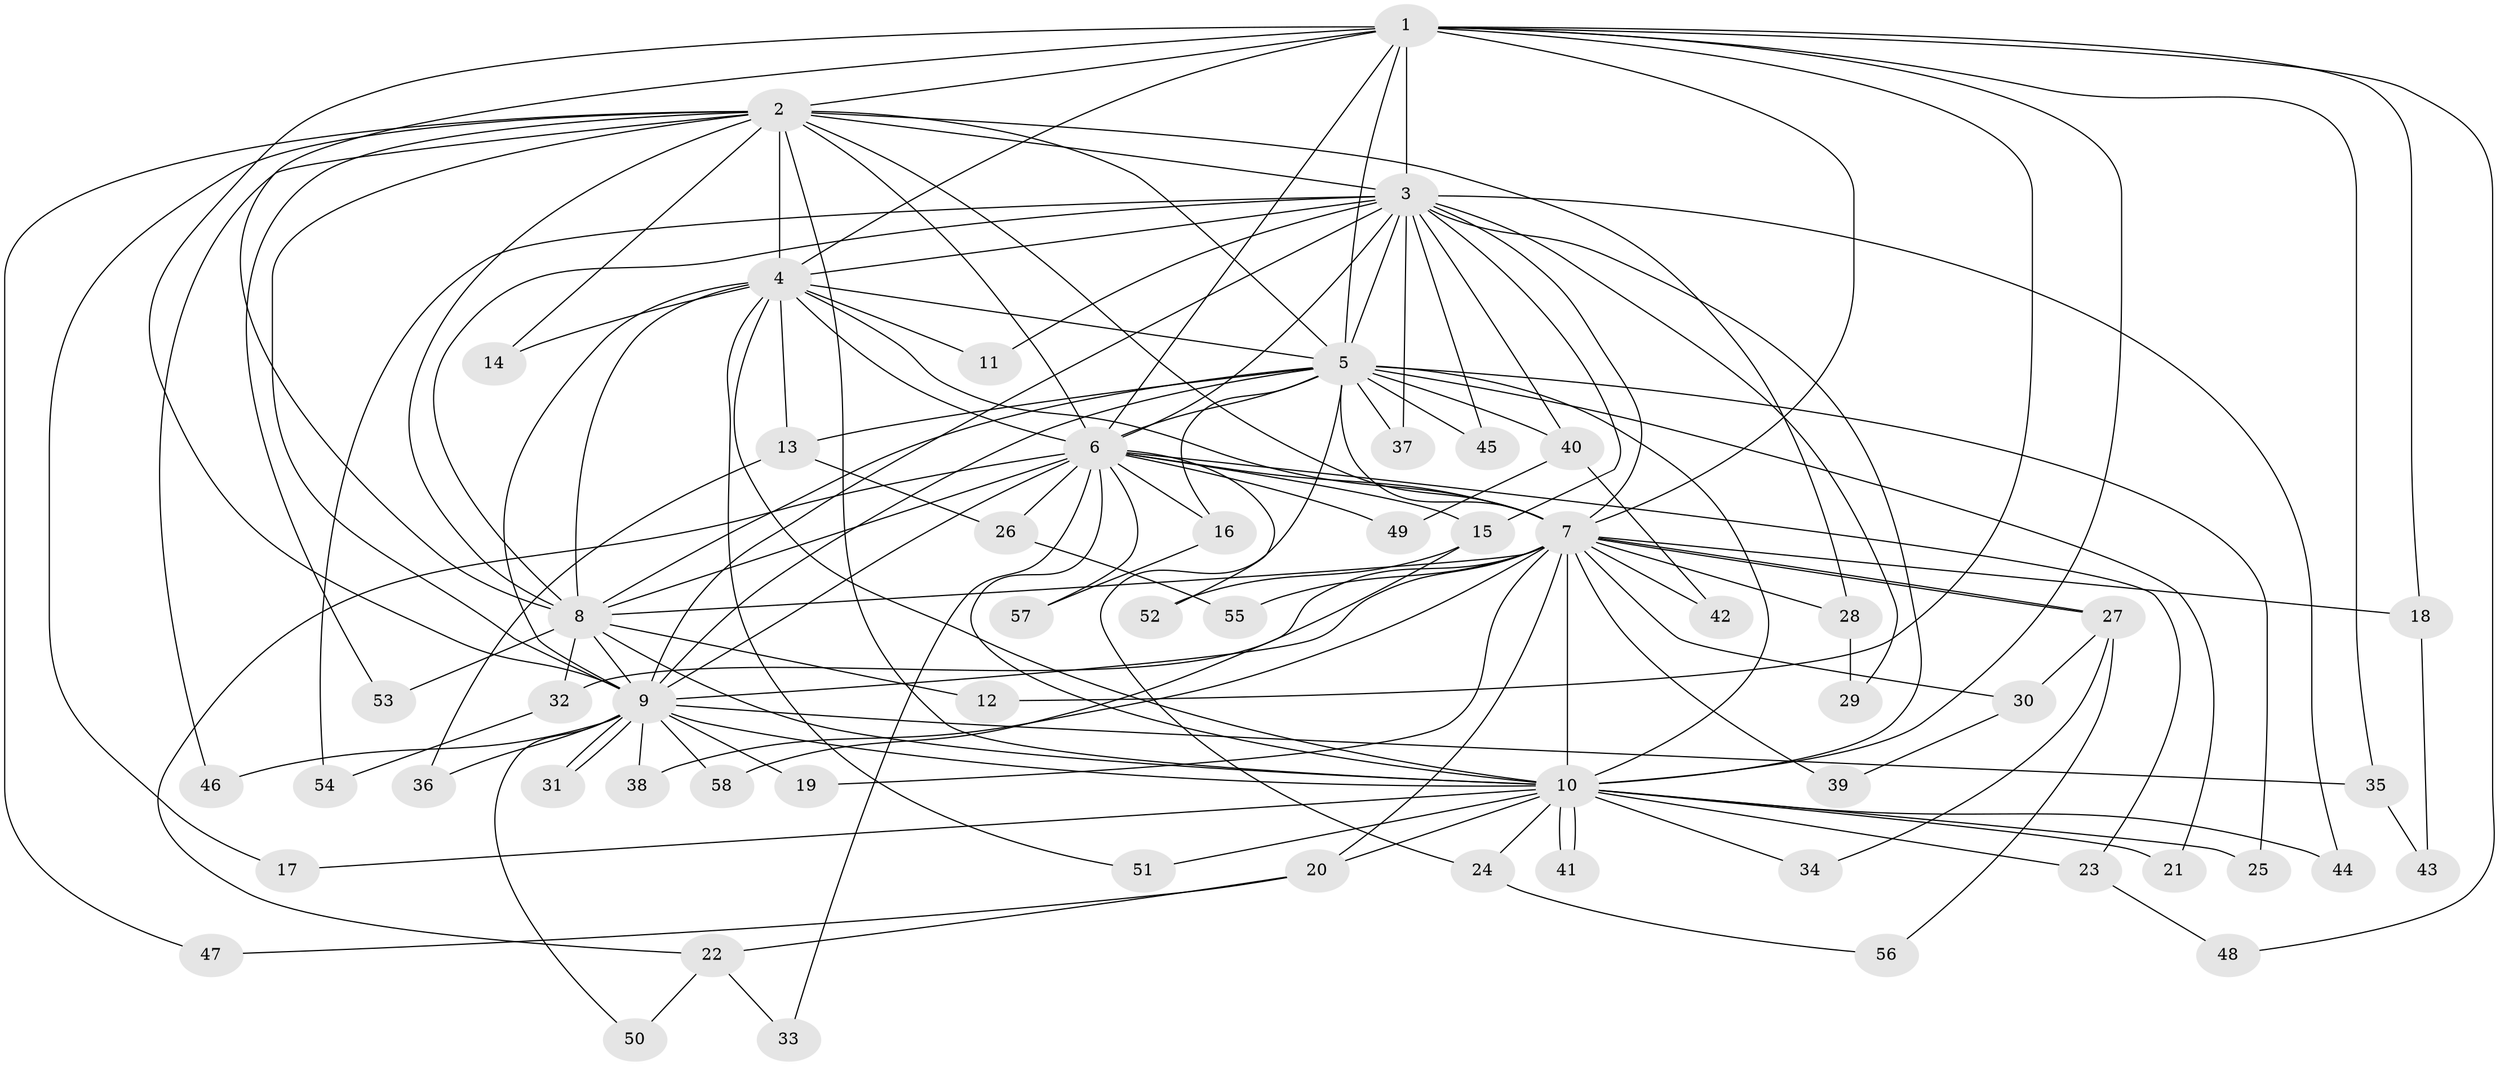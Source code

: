 // coarse degree distribution, {9: 0.05555555555555555, 3: 0.2777777777777778, 11: 0.16666666666666666, 1: 0.1111111111111111, 5: 0.1111111111111111, 10: 0.05555555555555555, 8: 0.05555555555555555, 13: 0.05555555555555555, 2: 0.05555555555555555, 4: 0.05555555555555555}
// Generated by graph-tools (version 1.1) at 2025/36/03/04/25 23:36:32]
// undirected, 58 vertices, 141 edges
graph export_dot {
  node [color=gray90,style=filled];
  1;
  2;
  3;
  4;
  5;
  6;
  7;
  8;
  9;
  10;
  11;
  12;
  13;
  14;
  15;
  16;
  17;
  18;
  19;
  20;
  21;
  22;
  23;
  24;
  25;
  26;
  27;
  28;
  29;
  30;
  31;
  32;
  33;
  34;
  35;
  36;
  37;
  38;
  39;
  40;
  41;
  42;
  43;
  44;
  45;
  46;
  47;
  48;
  49;
  50;
  51;
  52;
  53;
  54;
  55;
  56;
  57;
  58;
  1 -- 2;
  1 -- 3;
  1 -- 4;
  1 -- 5;
  1 -- 6;
  1 -- 7;
  1 -- 8;
  1 -- 9;
  1 -- 10;
  1 -- 12;
  1 -- 18;
  1 -- 35;
  1 -- 48;
  2 -- 3;
  2 -- 4;
  2 -- 5;
  2 -- 6;
  2 -- 7;
  2 -- 8;
  2 -- 9;
  2 -- 10;
  2 -- 14;
  2 -- 17;
  2 -- 28;
  2 -- 46;
  2 -- 47;
  2 -- 53;
  3 -- 4;
  3 -- 5;
  3 -- 6;
  3 -- 7;
  3 -- 8;
  3 -- 9;
  3 -- 10;
  3 -- 11;
  3 -- 15;
  3 -- 29;
  3 -- 37;
  3 -- 40;
  3 -- 44;
  3 -- 45;
  3 -- 54;
  4 -- 5;
  4 -- 6;
  4 -- 7;
  4 -- 8;
  4 -- 9;
  4 -- 10;
  4 -- 11;
  4 -- 13;
  4 -- 14;
  4 -- 51;
  5 -- 6;
  5 -- 7;
  5 -- 8;
  5 -- 9;
  5 -- 10;
  5 -- 13;
  5 -- 16;
  5 -- 21;
  5 -- 24;
  5 -- 25;
  5 -- 37;
  5 -- 40;
  5 -- 45;
  6 -- 7;
  6 -- 8;
  6 -- 9;
  6 -- 10;
  6 -- 15;
  6 -- 16;
  6 -- 22;
  6 -- 23;
  6 -- 26;
  6 -- 33;
  6 -- 49;
  6 -- 52;
  6 -- 57;
  7 -- 8;
  7 -- 9;
  7 -- 10;
  7 -- 18;
  7 -- 19;
  7 -- 20;
  7 -- 27;
  7 -- 27;
  7 -- 28;
  7 -- 30;
  7 -- 32;
  7 -- 38;
  7 -- 39;
  7 -- 42;
  7 -- 55;
  8 -- 9;
  8 -- 10;
  8 -- 12;
  8 -- 32;
  8 -- 53;
  9 -- 10;
  9 -- 19;
  9 -- 31;
  9 -- 31;
  9 -- 35;
  9 -- 36;
  9 -- 38;
  9 -- 46;
  9 -- 50;
  9 -- 58;
  10 -- 17;
  10 -- 20;
  10 -- 21;
  10 -- 23;
  10 -- 24;
  10 -- 25;
  10 -- 34;
  10 -- 41;
  10 -- 41;
  10 -- 44;
  10 -- 51;
  13 -- 26;
  13 -- 36;
  15 -- 52;
  15 -- 58;
  16 -- 57;
  18 -- 43;
  20 -- 22;
  20 -- 47;
  22 -- 33;
  22 -- 50;
  23 -- 48;
  24 -- 56;
  26 -- 55;
  27 -- 30;
  27 -- 34;
  27 -- 56;
  28 -- 29;
  30 -- 39;
  32 -- 54;
  35 -- 43;
  40 -- 42;
  40 -- 49;
}
